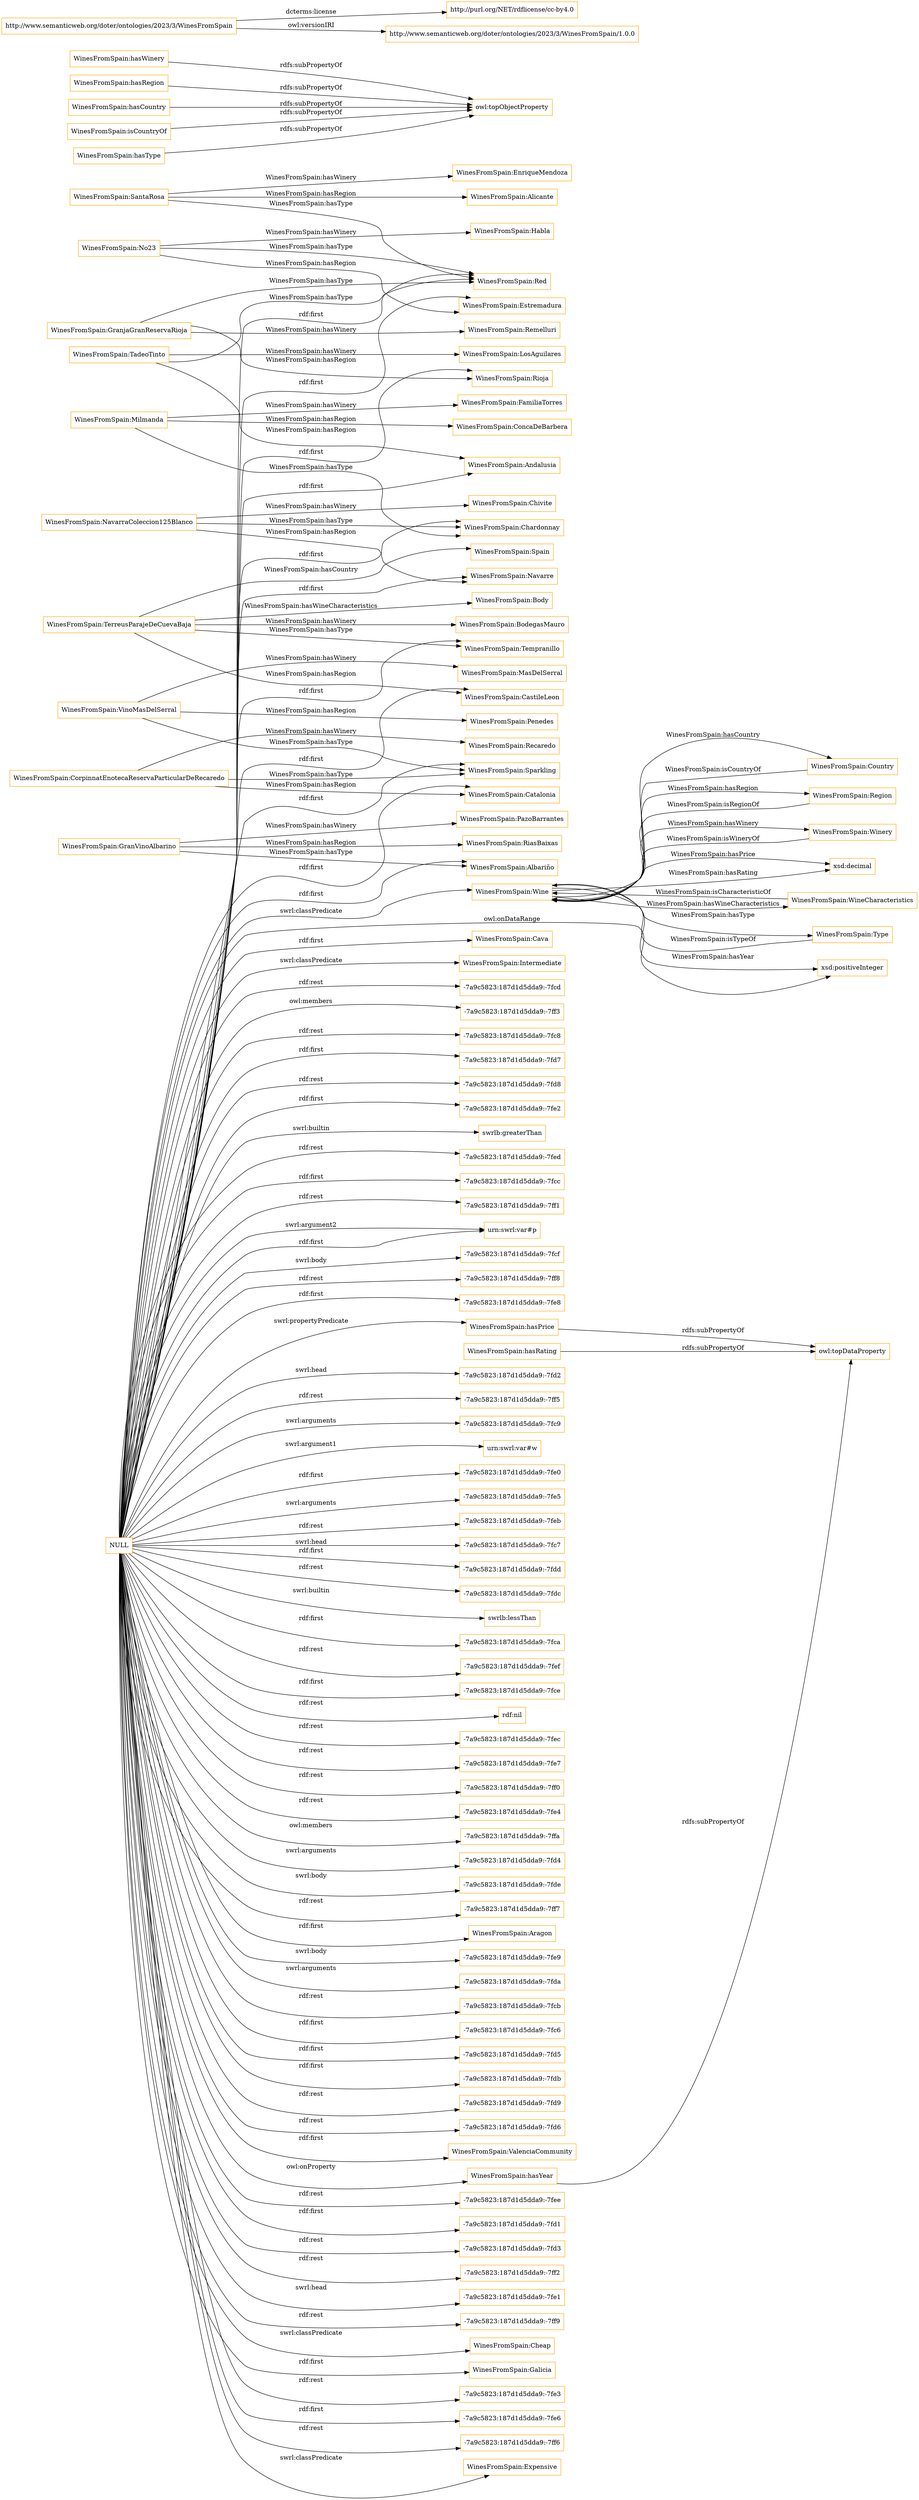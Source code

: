 digraph ar2dtool_diagram { 
rankdir=LR;
size="1501"
node [shape = rectangle, color="orange"]; "WinesFromSpain:Tempranillo" "WinesFromSpain:Spain" "WinesFromSpain:Red" "WinesFromSpain:RiasBaixas" "WinesFromSpain:Aragon" "WinesFromSpain:Andalusia" "WinesFromSpain:Alicante" "WinesFromSpain:Chardonnay" "WinesFromSpain:Winery" "WinesFromSpain:Country" "WinesFromSpain:WineCharacteristics" "WinesFromSpain:CastileLeon" "WinesFromSpain:ValenciaCommunity" "WinesFromSpain:Type" "WinesFromSpain:Catalonia" "WinesFromSpain:Penedes" "WinesFromSpain:Cheap" "WinesFromSpain:Galicia" "WinesFromSpain:Albariño" "WinesFromSpain:ConcaDeBarbera" "WinesFromSpain:Rioja" "WinesFromSpain:Estremadura" "WinesFromSpain:Navarre" "WinesFromSpain:Expensive" "WinesFromSpain:Wine" "WinesFromSpain:Body" "WinesFromSpain:Cava" "WinesFromSpain:Region" "WinesFromSpain:Intermediate" "WinesFromSpain:Sparkling" ; /*classes style*/
	"NULL" -> "WinesFromSpain:Cava" [ label = "rdf:first" ];
	"NULL" -> "-7a9c5823:187d1d5dda9:-7fcd" [ label = "rdf:rest" ];
	"NULL" -> "-7a9c5823:187d1d5dda9:-7ff3" [ label = "owl:members" ];
	"NULL" -> "-7a9c5823:187d1d5dda9:-7fc8" [ label = "rdf:rest" ];
	"NULL" -> "-7a9c5823:187d1d5dda9:-7fd7" [ label = "rdf:first" ];
	"NULL" -> "WinesFromSpain:Navarre" [ label = "rdf:first" ];
	"NULL" -> "WinesFromSpain:CastileLeon" [ label = "rdf:first" ];
	"NULL" -> "-7a9c5823:187d1d5dda9:-7fd8" [ label = "rdf:rest" ];
	"NULL" -> "-7a9c5823:187d1d5dda9:-7fe2" [ label = "rdf:first" ];
	"NULL" -> "swrlb:greaterThan" [ label = "swrl:builtin" ];
	"NULL" -> "xsd:positiveInteger" [ label = "owl:onDataRange" ];
	"NULL" -> "-7a9c5823:187d1d5dda9:-7fed" [ label = "rdf:rest" ];
	"NULL" -> "-7a9c5823:187d1d5dda9:-7fcc" [ label = "rdf:first" ];
	"NULL" -> "WinesFromSpain:Wine" [ label = "swrl:classPredicate" ];
	"NULL" -> "-7a9c5823:187d1d5dda9:-7ff1" [ label = "rdf:rest" ];
	"NULL" -> "urn:swrl:var#p" [ label = "rdf:first" ];
	"NULL" -> "WinesFromSpain:Chardonnay" [ label = "rdf:first" ];
	"NULL" -> "-7a9c5823:187d1d5dda9:-7fcf" [ label = "swrl:body" ];
	"NULL" -> "-7a9c5823:187d1d5dda9:-7ff8" [ label = "rdf:rest" ];
	"NULL" -> "-7a9c5823:187d1d5dda9:-7fe8" [ label = "rdf:first" ];
	"NULL" -> "WinesFromSpain:Intermediate" [ label = "swrl:classPredicate" ];
	"NULL" -> "-7a9c5823:187d1d5dda9:-7fd2" [ label = "swrl:head" ];
	"NULL" -> "-7a9c5823:187d1d5dda9:-7ff5" [ label = "rdf:rest" ];
	"NULL" -> "-7a9c5823:187d1d5dda9:-7fc9" [ label = "swrl:arguments" ];
	"NULL" -> "urn:swrl:var#w" [ label = "swrl:argument1" ];
	"NULL" -> "WinesFromSpain:Andalusia" [ label = "rdf:first" ];
	"NULL" -> "-7a9c5823:187d1d5dda9:-7fe0" [ label = "rdf:first" ];
	"NULL" -> "-7a9c5823:187d1d5dda9:-7fe5" [ label = "swrl:arguments" ];
	"NULL" -> "-7a9c5823:187d1d5dda9:-7feb" [ label = "rdf:rest" ];
	"NULL" -> "-7a9c5823:187d1d5dda9:-7fc7" [ label = "swrl:head" ];
	"NULL" -> "-7a9c5823:187d1d5dda9:-7fdd" [ label = "rdf:first" ];
	"NULL" -> "-7a9c5823:187d1d5dda9:-7fdc" [ label = "rdf:rest" ];
	"NULL" -> "swrlb:lessThan" [ label = "swrl:builtin" ];
	"NULL" -> "-7a9c5823:187d1d5dda9:-7fca" [ label = "rdf:first" ];
	"NULL" -> "-7a9c5823:187d1d5dda9:-7fef" [ label = "rdf:rest" ];
	"NULL" -> "-7a9c5823:187d1d5dda9:-7fce" [ label = "rdf:first" ];
	"NULL" -> "rdf:nil" [ label = "rdf:rest" ];
	"NULL" -> "-7a9c5823:187d1d5dda9:-7fec" [ label = "rdf:rest" ];
	"NULL" -> "-7a9c5823:187d1d5dda9:-7fe7" [ label = "rdf:rest" ];
	"NULL" -> "WinesFromSpain:Catalonia" [ label = "rdf:first" ];
	"NULL" -> "-7a9c5823:187d1d5dda9:-7ff0" [ label = "rdf:rest" ];
	"NULL" -> "WinesFromSpain:Aragon" [ label = "rdf:first" ];
	"NULL" -> "WinesFromSpain:Rioja" [ label = "rdf:first" ];
	"NULL" -> "-7a9c5823:187d1d5dda9:-7fe4" [ label = "rdf:rest" ];
	"NULL" -> "-7a9c5823:187d1d5dda9:-7ffa" [ label = "owl:members" ];
	"NULL" -> "WinesFromSpain:Estremadura" [ label = "rdf:first" ];
	"NULL" -> "-7a9c5823:187d1d5dda9:-7fd4" [ label = "swrl:arguments" ];
	"NULL" -> "-7a9c5823:187d1d5dda9:-7fde" [ label = "swrl:body" ];
	"NULL" -> "-7a9c5823:187d1d5dda9:-7ff7" [ label = "rdf:rest" ];
	"NULL" -> "-7a9c5823:187d1d5dda9:-7fe9" [ label = "swrl:body" ];
	"NULL" -> "WinesFromSpain:Galicia" [ label = "rdf:first" ];
	"NULL" -> "WinesFromSpain:Sparkling" [ label = "rdf:first" ];
	"NULL" -> "-7a9c5823:187d1d5dda9:-7fda" [ label = "swrl:arguments" ];
	"NULL" -> "-7a9c5823:187d1d5dda9:-7fcb" [ label = "rdf:rest" ];
	"NULL" -> "WinesFromSpain:ValenciaCommunity" [ label = "rdf:first" ];
	"NULL" -> "-7a9c5823:187d1d5dda9:-7fc6" [ label = "rdf:first" ];
	"NULL" -> "-7a9c5823:187d1d5dda9:-7fd5" [ label = "rdf:first" ];
	"NULL" -> "-7a9c5823:187d1d5dda9:-7fdb" [ label = "rdf:first" ];
	"NULL" -> "-7a9c5823:187d1d5dda9:-7fd9" [ label = "rdf:rest" ];
	"NULL" -> "WinesFromSpain:hasYear" [ label = "owl:onProperty" ];
	"NULL" -> "WinesFromSpain:Expensive" [ label = "swrl:classPredicate" ];
	"NULL" -> "WinesFromSpain:hasPrice" [ label = "swrl:propertyPredicate" ];
	"NULL" -> "WinesFromSpain:Albariño" [ label = "rdf:first" ];
	"NULL" -> "-7a9c5823:187d1d5dda9:-7fd6" [ label = "rdf:rest" ];
	"NULL" -> "-7a9c5823:187d1d5dda9:-7fee" [ label = "rdf:rest" ];
	"NULL" -> "WinesFromSpain:Red" [ label = "rdf:first" ];
	"NULL" -> "-7a9c5823:187d1d5dda9:-7fd1" [ label = "rdf:first" ];
	"NULL" -> "-7a9c5823:187d1d5dda9:-7fd3" [ label = "rdf:rest" ];
	"NULL" -> "WinesFromSpain:Tempranillo" [ label = "rdf:first" ];
	"NULL" -> "urn:swrl:var#p" [ label = "swrl:argument2" ];
	"NULL" -> "-7a9c5823:187d1d5dda9:-7ff2" [ label = "rdf:rest" ];
	"NULL" -> "-7a9c5823:187d1d5dda9:-7fe1" [ label = "swrl:head" ];
	"NULL" -> "-7a9c5823:187d1d5dda9:-7ff9" [ label = "rdf:rest" ];
	"NULL" -> "-7a9c5823:187d1d5dda9:-7fe3" [ label = "rdf:rest" ];
	"NULL" -> "WinesFromSpain:Cheap" [ label = "swrl:classPredicate" ];
	"NULL" -> "-7a9c5823:187d1d5dda9:-7fe6" [ label = "rdf:first" ];
	"NULL" -> "-7a9c5823:187d1d5dda9:-7ff6" [ label = "rdf:rest" ];
	"WinesFromSpain:hasWinery" -> "owl:topObjectProperty" [ label = "rdfs:subPropertyOf" ];
	"WinesFromSpain:SantaRosa" -> "WinesFromSpain:EnriqueMendoza" [ label = "WinesFromSpain:hasWinery" ];
	"WinesFromSpain:SantaRosa" -> "WinesFromSpain:Red" [ label = "WinesFromSpain:hasType" ];
	"WinesFromSpain:SantaRosa" -> "WinesFromSpain:Alicante" [ label = "WinesFromSpain:hasRegion" ];
	"WinesFromSpain:hasRegion" -> "owl:topObjectProperty" [ label = "rdfs:subPropertyOf" ];
	"WinesFromSpain:hasYear" -> "owl:topDataProperty" [ label = "rdfs:subPropertyOf" ];
	"WinesFromSpain:hasCountry" -> "owl:topObjectProperty" [ label = "rdfs:subPropertyOf" ];
	"WinesFromSpain:No23" -> "WinesFromSpain:Habla" [ label = "WinesFromSpain:hasWinery" ];
	"WinesFromSpain:No23" -> "WinesFromSpain:Red" [ label = "WinesFromSpain:hasType" ];
	"WinesFromSpain:No23" -> "WinesFromSpain:Estremadura" [ label = "WinesFromSpain:hasRegion" ];
	"WinesFromSpain:Milmanda" -> "WinesFromSpain:FamiliaTorres" [ label = "WinesFromSpain:hasWinery" ];
	"WinesFromSpain:Milmanda" -> "WinesFromSpain:Chardonnay" [ label = "WinesFromSpain:hasType" ];
	"WinesFromSpain:Milmanda" -> "WinesFromSpain:ConcaDeBarbera" [ label = "WinesFromSpain:hasRegion" ];
	"WinesFromSpain:isCountryOf" -> "owl:topObjectProperty" [ label = "rdfs:subPropertyOf" ];
	"WinesFromSpain:hasRating" -> "owl:topDataProperty" [ label = "rdfs:subPropertyOf" ];
	"WinesFromSpain:GranjaGranReservaRioja" -> "WinesFromSpain:Remelluri" [ label = "WinesFromSpain:hasWinery" ];
	"WinesFromSpain:GranjaGranReservaRioja" -> "WinesFromSpain:Red" [ label = "WinesFromSpain:hasType" ];
	"WinesFromSpain:GranjaGranReservaRioja" -> "WinesFromSpain:Rioja" [ label = "WinesFromSpain:hasRegion" ];
	"WinesFromSpain:TadeoTinto" -> "WinesFromSpain:LosAguilares" [ label = "WinesFromSpain:hasWinery" ];
	"WinesFromSpain:TadeoTinto" -> "WinesFromSpain:Red" [ label = "WinesFromSpain:hasType" ];
	"WinesFromSpain:TadeoTinto" -> "WinesFromSpain:Andalusia" [ label = "WinesFromSpain:hasRegion" ];
	"WinesFromSpain:hasType" -> "owl:topObjectProperty" [ label = "rdfs:subPropertyOf" ];
	"WinesFromSpain:CorpinnatEnotecaReservaParticularDeRecaredo" -> "WinesFromSpain:Recaredo" [ label = "WinesFromSpain:hasWinery" ];
	"WinesFromSpain:CorpinnatEnotecaReservaParticularDeRecaredo" -> "WinesFromSpain:Sparkling" [ label = "WinesFromSpain:hasType" ];
	"WinesFromSpain:CorpinnatEnotecaReservaParticularDeRecaredo" -> "WinesFromSpain:Catalonia" [ label = "WinesFromSpain:hasRegion" ];
	"WinesFromSpain:NavarraColeccion125Blanco" -> "WinesFromSpain:Chivite" [ label = "WinesFromSpain:hasWinery" ];
	"WinesFromSpain:NavarraColeccion125Blanco" -> "WinesFromSpain:Chardonnay" [ label = "WinesFromSpain:hasType" ];
	"WinesFromSpain:NavarraColeccion125Blanco" -> "WinesFromSpain:Navarre" [ label = "WinesFromSpain:hasRegion" ];
	"http://www.semanticweb.org/doter/ontologies/2023/3/WinesFromSpain" -> "http://purl.org/NET/rdflicense/cc-by4.0" [ label = "dcterms:license" ];
	"http://www.semanticweb.org/doter/ontologies/2023/3/WinesFromSpain" -> "http://www.semanticweb.org/doter/ontologies/2023/3/WinesFromSpain/1.0.0" [ label = "owl:versionIRI" ];
	"WinesFromSpain:TerreusParajeDeCuevaBaja" -> "WinesFromSpain:CastileLeon" [ label = "WinesFromSpain:hasRegion" ];
	"WinesFromSpain:TerreusParajeDeCuevaBaja" -> "WinesFromSpain:Tempranillo" [ label = "WinesFromSpain:hasType" ];
	"WinesFromSpain:TerreusParajeDeCuevaBaja" -> "WinesFromSpain:Spain" [ label = "WinesFromSpain:hasCountry" ];
	"WinesFromSpain:TerreusParajeDeCuevaBaja" -> "WinesFromSpain:BodegasMauro" [ label = "WinesFromSpain:hasWinery" ];
	"WinesFromSpain:TerreusParajeDeCuevaBaja" -> "WinesFromSpain:Body" [ label = "WinesFromSpain:hasWineCharacteristics" ];
	"WinesFromSpain:GranVinoAlbarino" -> "WinesFromSpain:PazoBarrantes" [ label = "WinesFromSpain:hasWinery" ];
	"WinesFromSpain:GranVinoAlbarino" -> "WinesFromSpain:Albariño" [ label = "WinesFromSpain:hasType" ];
	"WinesFromSpain:GranVinoAlbarino" -> "WinesFromSpain:RiasBaixas" [ label = "WinesFromSpain:hasRegion" ];
	"WinesFromSpain:VinoMasDelSerral" -> "WinesFromSpain:MasDelSerral" [ label = "WinesFromSpain:hasWinery" ];
	"WinesFromSpain:VinoMasDelSerral" -> "WinesFromSpain:Sparkling" [ label = "WinesFromSpain:hasType" ];
	"WinesFromSpain:VinoMasDelSerral" -> "WinesFromSpain:Penedes" [ label = "WinesFromSpain:hasRegion" ];
	"WinesFromSpain:hasPrice" -> "owl:topDataProperty" [ label = "rdfs:subPropertyOf" ];
	"WinesFromSpain:Type" -> "WinesFromSpain:Wine" [ label = "WinesFromSpain:isTypeOf" ];
	"WinesFromSpain:Wine" -> "xsd:decimal" [ label = "WinesFromSpain:hasPrice" ];
	"WinesFromSpain:Wine" -> "WinesFromSpain:Region" [ label = "WinesFromSpain:hasRegion" ];
	"WinesFromSpain:WineCharacteristics" -> "WinesFromSpain:Wine" [ label = "WinesFromSpain:isCharacteristicOf" ];
	"WinesFromSpain:Wine" -> "xsd:decimal" [ label = "WinesFromSpain:hasRating" ];
	"WinesFromSpain:Wine" -> "xsd:positiveInteger" [ label = "WinesFromSpain:hasYear" ];
	"WinesFromSpain:Wine" -> "WinesFromSpain:WineCharacteristics" [ label = "WinesFromSpain:hasWineCharacteristics" ];
	"WinesFromSpain:Wine" -> "WinesFromSpain:Winery" [ label = "WinesFromSpain:hasWinery" ];
	"WinesFromSpain:Country" -> "WinesFromSpain:Wine" [ label = "WinesFromSpain:isCountryOf" ];
	"WinesFromSpain:Wine" -> "WinesFromSpain:Country" [ label = "WinesFromSpain:hasCountry" ];
	"WinesFromSpain:Region" -> "WinesFromSpain:Wine" [ label = "WinesFromSpain:isRegionOf" ];
	"WinesFromSpain:Wine" -> "WinesFromSpain:Type" [ label = "WinesFromSpain:hasType" ];
	"WinesFromSpain:Winery" -> "WinesFromSpain:Wine" [ label = "WinesFromSpain:isWineryOf" ];

}
